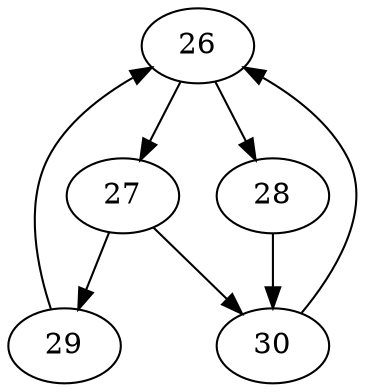 digraph {
  26 -> 27 ["action" = 0]
  26 -> 28 ["action" = 0]
  27 -> 29 ["action" = 0]
  27 -> 30 ["action" = 1]
  28 -> 30 ["action" = 0]
  29 -> 26 ["action" = 0]
  30 -> 26 ["action" = 0]
}